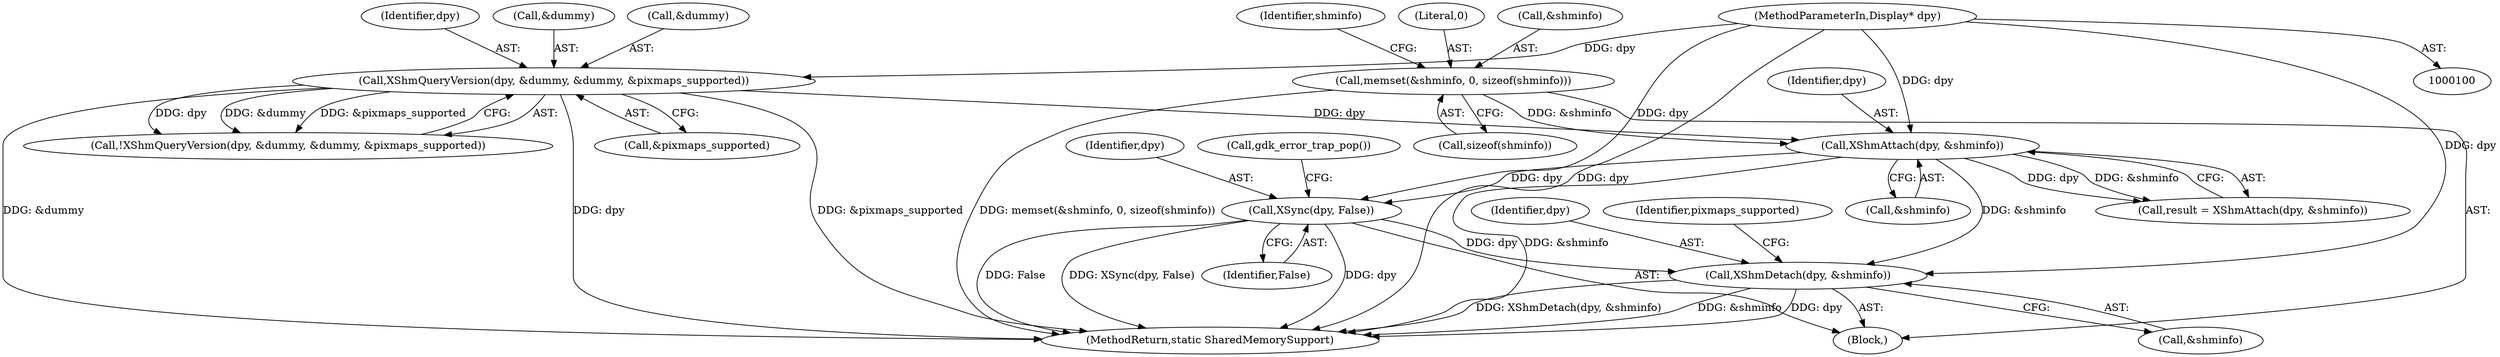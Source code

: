 digraph "0_Chrome_0bd1a6ddb5fb23dfea3e72d60e5e8df4cf5826bc_1@pointer" {
"1000186" [label="(Call,XSync(dpy, False))"];
"1000182" [label="(Call,XShmAttach(dpy, &shminfo))"];
"1000107" [label="(Call,XShmQueryVersion(dpy, &dummy, &dummy, &pixmaps_supported))"];
"1000101" [label="(MethodParameterIn,Display* dpy)"];
"1000167" [label="(Call,memset(&shminfo, 0, sizeof(shminfo)))"];
"1000201" [label="(Call,XShmDetach(dpy, &shminfo))"];
"1000203" [label="(Call,&shminfo)"];
"1000183" [label="(Identifier,dpy)"];
"1000109" [label="(Call,&dummy)"];
"1000186" [label="(Call,XSync(dpy, False))"];
"1000167" [label="(Call,memset(&shminfo, 0, sizeof(shminfo)))"];
"1000190" [label="(Call,gdk_error_trap_pop())"];
"1000210" [label="(MethodReturn,static SharedMemorySupport)"];
"1000202" [label="(Identifier,dpy)"];
"1000108" [label="(Identifier,dpy)"];
"1000207" [label="(Identifier,pixmaps_supported)"];
"1000111" [label="(Call,&dummy)"];
"1000180" [label="(Call,result = XShmAttach(dpy, &shminfo))"];
"1000175" [label="(Identifier,shminfo)"];
"1000101" [label="(MethodParameterIn,Display* dpy)"];
"1000102" [label="(Block,)"];
"1000184" [label="(Call,&shminfo)"];
"1000201" [label="(Call,XShmDetach(dpy, &shminfo))"];
"1000106" [label="(Call,!XShmQueryVersion(dpy, &dummy, &dummy, &pixmaps_supported))"];
"1000170" [label="(Literal,0)"];
"1000107" [label="(Call,XShmQueryVersion(dpy, &dummy, &dummy, &pixmaps_supported))"];
"1000113" [label="(Call,&pixmaps_supported)"];
"1000168" [label="(Call,&shminfo)"];
"1000188" [label="(Identifier,False)"];
"1000182" [label="(Call,XShmAttach(dpy, &shminfo))"];
"1000187" [label="(Identifier,dpy)"];
"1000171" [label="(Call,sizeof(shminfo))"];
"1000186" -> "1000102"  [label="AST: "];
"1000186" -> "1000188"  [label="CFG: "];
"1000187" -> "1000186"  [label="AST: "];
"1000188" -> "1000186"  [label="AST: "];
"1000190" -> "1000186"  [label="CFG: "];
"1000186" -> "1000210"  [label="DDG: False"];
"1000186" -> "1000210"  [label="DDG: XSync(dpy, False)"];
"1000186" -> "1000210"  [label="DDG: dpy"];
"1000182" -> "1000186"  [label="DDG: dpy"];
"1000101" -> "1000186"  [label="DDG: dpy"];
"1000186" -> "1000201"  [label="DDG: dpy"];
"1000182" -> "1000180"  [label="AST: "];
"1000182" -> "1000184"  [label="CFG: "];
"1000183" -> "1000182"  [label="AST: "];
"1000184" -> "1000182"  [label="AST: "];
"1000180" -> "1000182"  [label="CFG: "];
"1000182" -> "1000210"  [label="DDG: &shminfo"];
"1000182" -> "1000180"  [label="DDG: dpy"];
"1000182" -> "1000180"  [label="DDG: &shminfo"];
"1000107" -> "1000182"  [label="DDG: dpy"];
"1000101" -> "1000182"  [label="DDG: dpy"];
"1000167" -> "1000182"  [label="DDG: &shminfo"];
"1000182" -> "1000201"  [label="DDG: &shminfo"];
"1000107" -> "1000106"  [label="AST: "];
"1000107" -> "1000113"  [label="CFG: "];
"1000108" -> "1000107"  [label="AST: "];
"1000109" -> "1000107"  [label="AST: "];
"1000111" -> "1000107"  [label="AST: "];
"1000113" -> "1000107"  [label="AST: "];
"1000106" -> "1000107"  [label="CFG: "];
"1000107" -> "1000210"  [label="DDG: &dummy"];
"1000107" -> "1000210"  [label="DDG: dpy"];
"1000107" -> "1000210"  [label="DDG: &pixmaps_supported"];
"1000107" -> "1000106"  [label="DDG: dpy"];
"1000107" -> "1000106"  [label="DDG: &dummy"];
"1000107" -> "1000106"  [label="DDG: &pixmaps_supported"];
"1000101" -> "1000107"  [label="DDG: dpy"];
"1000101" -> "1000100"  [label="AST: "];
"1000101" -> "1000210"  [label="DDG: dpy"];
"1000101" -> "1000201"  [label="DDG: dpy"];
"1000167" -> "1000102"  [label="AST: "];
"1000167" -> "1000171"  [label="CFG: "];
"1000168" -> "1000167"  [label="AST: "];
"1000170" -> "1000167"  [label="AST: "];
"1000171" -> "1000167"  [label="AST: "];
"1000175" -> "1000167"  [label="CFG: "];
"1000167" -> "1000210"  [label="DDG: memset(&shminfo, 0, sizeof(shminfo))"];
"1000201" -> "1000102"  [label="AST: "];
"1000201" -> "1000203"  [label="CFG: "];
"1000202" -> "1000201"  [label="AST: "];
"1000203" -> "1000201"  [label="AST: "];
"1000207" -> "1000201"  [label="CFG: "];
"1000201" -> "1000210"  [label="DDG: XShmDetach(dpy, &shminfo)"];
"1000201" -> "1000210"  [label="DDG: &shminfo"];
"1000201" -> "1000210"  [label="DDG: dpy"];
}

